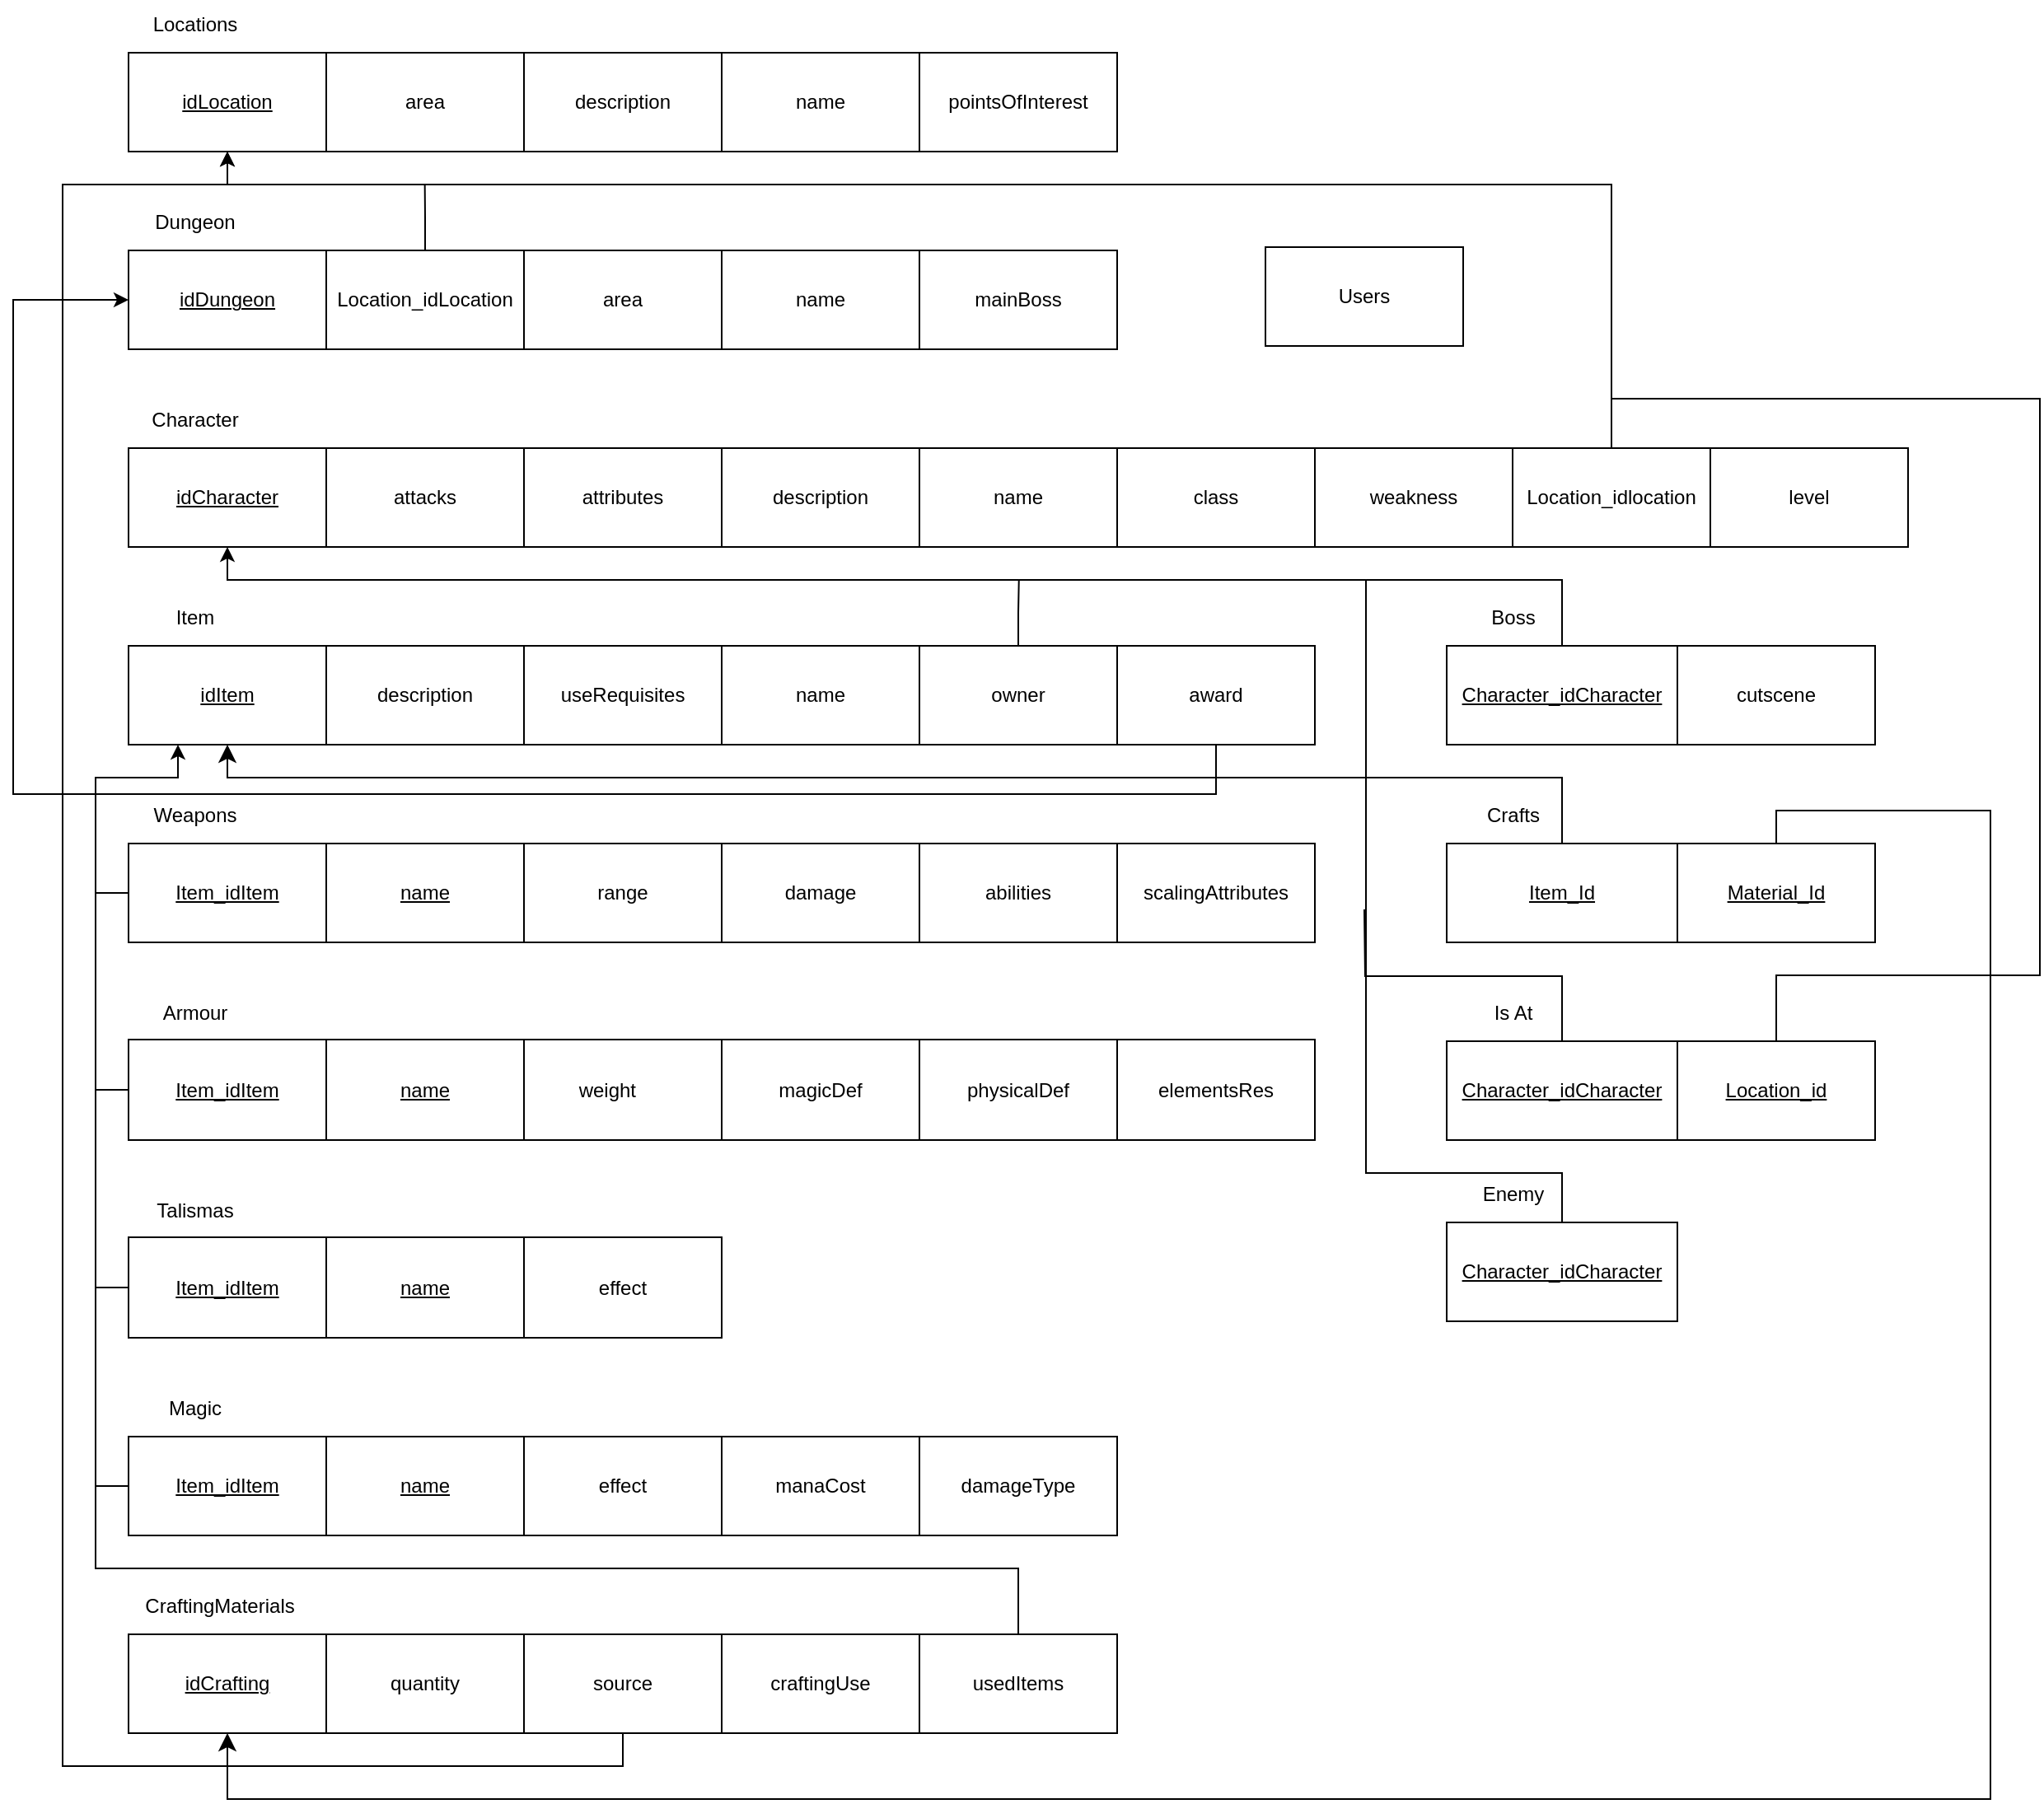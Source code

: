 <mxfile version="24.4.6" type="device">
  <diagram id="R2lEEEUBdFMjLlhIrx00" name="Page-1">
    <mxGraphModel dx="2249" dy="1911" grid="1" gridSize="10" guides="1" tooltips="1" connect="1" arrows="1" fold="1" page="1" pageScale="1" pageWidth="850" pageHeight="1100" math="0" shadow="0" extFonts="Permanent Marker^https://fonts.googleapis.com/css?family=Permanent+Marker">
      <root>
        <mxCell id="0" />
        <mxCell id="1" parent="0" />
        <mxCell id="tjL4641ZIOQCVREwr72X-2" value="&lt;u&gt;idCharacter&lt;/u&gt;" style="rounded=0;whiteSpace=wrap;html=1;" parent="1" vertex="1">
          <mxGeometry x="40" y="80" width="120" height="60" as="geometry" />
        </mxCell>
        <mxCell id="tjL4641ZIOQCVREwr72X-3" value="Character" style="text;html=1;align=center;verticalAlign=middle;resizable=0;points=[];autosize=1;strokeColor=none;fillColor=none;" parent="1" vertex="1">
          <mxGeometry x="40" y="48" width="80" height="30" as="geometry" />
        </mxCell>
        <mxCell id="tjL4641ZIOQCVREwr72X-4" value="attacks" style="rounded=0;whiteSpace=wrap;html=1;" parent="1" vertex="1">
          <mxGeometry x="160" y="80" width="120" height="60" as="geometry" />
        </mxCell>
        <mxCell id="tjL4641ZIOQCVREwr72X-5" value="attributes" style="rounded=0;whiteSpace=wrap;html=1;" parent="1" vertex="1">
          <mxGeometry x="280" y="80" width="120" height="60" as="geometry" />
        </mxCell>
        <mxCell id="tjL4641ZIOQCVREwr72X-6" value="description" style="rounded=0;whiteSpace=wrap;html=1;" parent="1" vertex="1">
          <mxGeometry x="400" y="80" width="120" height="60" as="geometry" />
        </mxCell>
        <mxCell id="tjL4641ZIOQCVREwr72X-7" value="name" style="rounded=0;whiteSpace=wrap;html=1;" parent="1" vertex="1">
          <mxGeometry x="520" y="80" width="120" height="60" as="geometry" />
        </mxCell>
        <mxCell id="tjL4641ZIOQCVREwr72X-8" value="Item" style="text;html=1;align=center;verticalAlign=middle;resizable=0;points=[];autosize=1;strokeColor=none;fillColor=none;" parent="1" vertex="1">
          <mxGeometry x="55" y="168" width="50" height="30" as="geometry" />
        </mxCell>
        <mxCell id="tjL4641ZIOQCVREwr72X-9" value="&lt;u&gt;idItem&lt;/u&gt;" style="rounded=0;whiteSpace=wrap;html=1;" parent="1" vertex="1">
          <mxGeometry x="40" y="200" width="120" height="60" as="geometry" />
        </mxCell>
        <mxCell id="tjL4641ZIOQCVREwr72X-10" value="description" style="rounded=0;whiteSpace=wrap;html=1;" parent="1" vertex="1">
          <mxGeometry x="160" y="200" width="120" height="60" as="geometry" />
        </mxCell>
        <mxCell id="tjL4641ZIOQCVREwr72X-11" value="useRequisites" style="rounded=0;whiteSpace=wrap;html=1;" parent="1" vertex="1">
          <mxGeometry x="280" y="200" width="120" height="60" as="geometry" />
        </mxCell>
        <mxCell id="tjL4641ZIOQCVREwr72X-12" value="name" style="rounded=0;whiteSpace=wrap;html=1;" parent="1" vertex="1">
          <mxGeometry x="400" y="200" width="120" height="60" as="geometry" />
        </mxCell>
        <mxCell id="tjL4641ZIOQCVREwr72X-15" value="Weapons" style="text;html=1;align=center;verticalAlign=middle;resizable=0;points=[];autosize=1;strokeColor=none;fillColor=none;" parent="1" vertex="1">
          <mxGeometry x="45" y="288" width="70" height="30" as="geometry" />
        </mxCell>
        <mxCell id="ZSU2yMdnMfYjr0uOL4E9-22" style="edgeStyle=orthogonalEdgeStyle;rounded=0;orthogonalLoop=1;jettySize=auto;html=1;exitX=0;exitY=0.5;exitDx=0;exitDy=0;endArrow=none;endFill=0;" parent="1" source="tjL4641ZIOQCVREwr72X-16" edge="1">
          <mxGeometry relative="1" as="geometry">
            <mxPoint x="20" y="330" as="targetPoint" />
          </mxGeometry>
        </mxCell>
        <mxCell id="tjL4641ZIOQCVREwr72X-16" value="&lt;u&gt;Item_idItem&lt;/u&gt;" style="rounded=0;whiteSpace=wrap;html=1;" parent="1" vertex="1">
          <mxGeometry x="40" y="320" width="120" height="60" as="geometry" />
        </mxCell>
        <mxCell id="tjL4641ZIOQCVREwr72X-17" value="range" style="rounded=0;whiteSpace=wrap;html=1;" parent="1" vertex="1">
          <mxGeometry x="280" y="320" width="120" height="60" as="geometry" />
        </mxCell>
        <mxCell id="tjL4641ZIOQCVREwr72X-18" value="damage" style="rounded=0;whiteSpace=wrap;html=1;" parent="1" vertex="1">
          <mxGeometry x="400" y="320" width="120" height="60" as="geometry" />
        </mxCell>
        <mxCell id="tjL4641ZIOQCVREwr72X-19" value="abilities" style="rounded=0;whiteSpace=wrap;html=1;" parent="1" vertex="1">
          <mxGeometry x="520" y="320" width="120" height="60" as="geometry" />
        </mxCell>
        <mxCell id="tjL4641ZIOQCVREwr72X-20" value="scalingAttributes" style="rounded=0;whiteSpace=wrap;html=1;" parent="1" vertex="1">
          <mxGeometry x="640" y="320" width="120" height="60" as="geometry" />
        </mxCell>
        <mxCell id="tjL4641ZIOQCVREwr72X-22" value="Armour" style="text;html=1;align=center;verticalAlign=middle;resizable=0;points=[];autosize=1;strokeColor=none;fillColor=none;" parent="1" vertex="1">
          <mxGeometry x="50" y="408" width="60" height="30" as="geometry" />
        </mxCell>
        <mxCell id="ZSU2yMdnMfYjr0uOL4E9-19" style="edgeStyle=orthogonalEdgeStyle;rounded=0;orthogonalLoop=1;jettySize=auto;html=1;exitX=0;exitY=0.5;exitDx=0;exitDy=0;entryX=0.25;entryY=1;entryDx=0;entryDy=0;" parent="1" source="tjL4641ZIOQCVREwr72X-23" target="tjL4641ZIOQCVREwr72X-9" edge="1">
          <mxGeometry relative="1" as="geometry">
            <Array as="points">
              <mxPoint x="20" y="469" />
              <mxPoint x="20" y="280" />
              <mxPoint x="70" y="280" />
            </Array>
          </mxGeometry>
        </mxCell>
        <mxCell id="tjL4641ZIOQCVREwr72X-23" value="&lt;u&gt;Item_idItem&lt;/u&gt;" style="rounded=0;whiteSpace=wrap;html=1;" parent="1" vertex="1">
          <mxGeometry x="40" y="439" width="120" height="61" as="geometry" />
        </mxCell>
        <mxCell id="tjL4641ZIOQCVREwr72X-24" value="weight&lt;span style=&quot;white-space: pre;&quot;&gt;&#x9;&lt;/span&gt;" style="rounded=0;whiteSpace=wrap;html=1;" parent="1" vertex="1">
          <mxGeometry x="280" y="439" width="120" height="61" as="geometry" />
        </mxCell>
        <mxCell id="tjL4641ZIOQCVREwr72X-25" value="magicDef" style="rounded=0;whiteSpace=wrap;html=1;" parent="1" vertex="1">
          <mxGeometry x="400" y="439" width="120" height="61" as="geometry" />
        </mxCell>
        <mxCell id="tjL4641ZIOQCVREwr72X-26" value="physicalDef" style="rounded=0;whiteSpace=wrap;html=1;" parent="1" vertex="1">
          <mxGeometry x="520" y="439" width="120" height="61" as="geometry" />
        </mxCell>
        <mxCell id="tjL4641ZIOQCVREwr72X-27" value="elementsRes" style="rounded=0;whiteSpace=wrap;html=1;" parent="1" vertex="1">
          <mxGeometry x="640" y="439" width="120" height="61" as="geometry" />
        </mxCell>
        <mxCell id="tjL4641ZIOQCVREwr72X-29" value="Talismas" style="text;html=1;align=center;verticalAlign=middle;resizable=0;points=[];autosize=1;strokeColor=none;fillColor=none;" parent="1" vertex="1">
          <mxGeometry x="45" y="528" width="70" height="30" as="geometry" />
        </mxCell>
        <mxCell id="ZSU2yMdnMfYjr0uOL4E9-20" style="edgeStyle=orthogonalEdgeStyle;rounded=0;orthogonalLoop=1;jettySize=auto;html=1;exitX=0;exitY=0.5;exitDx=0;exitDy=0;strokeColor=default;endArrow=none;endFill=0;" parent="1" source="tjL4641ZIOQCVREwr72X-30" edge="1">
          <mxGeometry relative="1" as="geometry">
            <mxPoint x="20" y="450" as="targetPoint" />
          </mxGeometry>
        </mxCell>
        <mxCell id="tjL4641ZIOQCVREwr72X-30" value="&lt;u&gt;Item_idItem&lt;/u&gt;" style="rounded=0;whiteSpace=wrap;html=1;" parent="1" vertex="1">
          <mxGeometry x="40" y="559" width="120" height="61" as="geometry" />
        </mxCell>
        <mxCell id="tjL4641ZIOQCVREwr72X-31" value="&lt;u&gt;name&lt;/u&gt;" style="rounded=0;whiteSpace=wrap;html=1;" parent="1" vertex="1">
          <mxGeometry x="160" y="559" width="120" height="61" as="geometry" />
        </mxCell>
        <mxCell id="ZSU2yMdnMfYjr0uOL4E9-21" style="edgeStyle=orthogonalEdgeStyle;rounded=0;orthogonalLoop=1;jettySize=auto;html=1;exitX=0;exitY=0.5;exitDx=0;exitDy=0;endArrow=none;endFill=0;" parent="1" source="tjL4641ZIOQCVREwr72X-36" edge="1">
          <mxGeometry relative="1" as="geometry">
            <mxPoint x="20" y="580" as="targetPoint" />
          </mxGeometry>
        </mxCell>
        <mxCell id="tjL4641ZIOQCVREwr72X-36" value="&lt;u&gt;Item_idItem&lt;/u&gt;" style="rounded=0;whiteSpace=wrap;html=1;" parent="1" vertex="1">
          <mxGeometry x="40" y="680" width="120" height="60" as="geometry" />
        </mxCell>
        <mxCell id="tjL4641ZIOQCVREwr72X-37" value="Magic" style="text;html=1;align=center;verticalAlign=middle;resizable=0;points=[];autosize=1;strokeColor=none;fillColor=none;" parent="1" vertex="1">
          <mxGeometry x="50" y="648" width="60" height="30" as="geometry" />
        </mxCell>
        <mxCell id="tjL4641ZIOQCVREwr72X-38" value="effect" style="rounded=0;whiteSpace=wrap;html=1;" parent="1" vertex="1">
          <mxGeometry x="280" y="680" width="120" height="60" as="geometry" />
        </mxCell>
        <mxCell id="tjL4641ZIOQCVREwr72X-39" value="manaCost" style="rounded=0;whiteSpace=wrap;html=1;" parent="1" vertex="1">
          <mxGeometry x="400" y="680" width="120" height="60" as="geometry" />
        </mxCell>
        <mxCell id="tjL4641ZIOQCVREwr72X-40" value="damageType" style="rounded=0;whiteSpace=wrap;html=1;" parent="1" vertex="1">
          <mxGeometry x="520" y="680" width="120" height="60" as="geometry" />
        </mxCell>
        <mxCell id="tjL4641ZIOQCVREwr72X-42" value="&lt;u&gt;idCrafting&lt;/u&gt;" style="rounded=0;whiteSpace=wrap;html=1;" parent="1" vertex="1">
          <mxGeometry x="40" y="800" width="120" height="60" as="geometry" />
        </mxCell>
        <mxCell id="tjL4641ZIOQCVREwr72X-43" value="CraftingMaterials" style="text;html=1;align=center;verticalAlign=middle;resizable=0;points=[];autosize=1;strokeColor=none;fillColor=none;" parent="1" vertex="1">
          <mxGeometry x="40" y="768" width="110" height="30" as="geometry" />
        </mxCell>
        <mxCell id="tjL4641ZIOQCVREwr72X-44" value="quantity" style="rounded=0;whiteSpace=wrap;html=1;" parent="1" vertex="1">
          <mxGeometry x="160" y="800" width="120" height="60" as="geometry" />
        </mxCell>
        <mxCell id="ZSU2yMdnMfYjr0uOL4E9-16" style="edgeStyle=orthogonalEdgeStyle;rounded=0;orthogonalLoop=1;jettySize=auto;html=1;exitX=0.5;exitY=1;exitDx=0;exitDy=0;entryX=0.5;entryY=1;entryDx=0;entryDy=0;" parent="1" source="tjL4641ZIOQCVREwr72X-45" target="tjL4641ZIOQCVREwr72X-52" edge="1">
          <mxGeometry relative="1" as="geometry">
            <Array as="points">
              <mxPoint x="340" y="880" />
              <mxPoint y="880" />
              <mxPoint y="-80" />
              <mxPoint x="100" y="-80" />
            </Array>
          </mxGeometry>
        </mxCell>
        <mxCell id="tjL4641ZIOQCVREwr72X-45" value="source" style="rounded=0;whiteSpace=wrap;html=1;" parent="1" vertex="1">
          <mxGeometry x="280" y="800" width="120" height="60" as="geometry" />
        </mxCell>
        <mxCell id="tjL4641ZIOQCVREwr72X-46" value="craftingUse" style="rounded=0;whiteSpace=wrap;html=1;" parent="1" vertex="1">
          <mxGeometry x="400" y="800" width="120" height="60" as="geometry" />
        </mxCell>
        <mxCell id="ZSU2yMdnMfYjr0uOL4E9-15" style="edgeStyle=orthogonalEdgeStyle;rounded=0;orthogonalLoop=1;jettySize=auto;html=1;exitX=0.5;exitY=0;exitDx=0;exitDy=0;endArrow=none;endFill=0;" parent="1" source="tjL4641ZIOQCVREwr72X-47" edge="1">
          <mxGeometry relative="1" as="geometry">
            <mxPoint x="20" y="700" as="targetPoint" />
            <Array as="points">
              <mxPoint x="580" y="760" />
              <mxPoint x="20" y="760" />
            </Array>
          </mxGeometry>
        </mxCell>
        <mxCell id="tjL4641ZIOQCVREwr72X-47" value="usedItems" style="rounded=0;whiteSpace=wrap;html=1;" parent="1" vertex="1">
          <mxGeometry x="520" y="800" width="120" height="60" as="geometry" />
        </mxCell>
        <mxCell id="tjL4641ZIOQCVREwr72X-52" value="&lt;u&gt;idLocation&lt;/u&gt;" style="rounded=0;whiteSpace=wrap;html=1;" parent="1" vertex="1">
          <mxGeometry x="40" y="-160" width="120" height="60" as="geometry" />
        </mxCell>
        <mxCell id="tjL4641ZIOQCVREwr72X-53" value="Locations" style="text;html=1;align=center;verticalAlign=middle;resizable=0;points=[];autosize=1;strokeColor=none;fillColor=none;" parent="1" vertex="1">
          <mxGeometry x="45" y="-192" width="70" height="30" as="geometry" />
        </mxCell>
        <mxCell id="tjL4641ZIOQCVREwr72X-54" value="area" style="rounded=0;whiteSpace=wrap;html=1;" parent="1" vertex="1">
          <mxGeometry x="160" y="-160" width="120" height="60" as="geometry" />
        </mxCell>
        <mxCell id="tjL4641ZIOQCVREwr72X-55" value="description" style="rounded=0;whiteSpace=wrap;html=1;" parent="1" vertex="1">
          <mxGeometry x="280" y="-160" width="120" height="60" as="geometry" />
        </mxCell>
        <mxCell id="tjL4641ZIOQCVREwr72X-56" value="name" style="rounded=0;whiteSpace=wrap;html=1;" parent="1" vertex="1">
          <mxGeometry x="400" y="-160" width="120" height="60" as="geometry" />
        </mxCell>
        <mxCell id="tjL4641ZIOQCVREwr72X-57" value="pointsOfInterest" style="rounded=0;whiteSpace=wrap;html=1;" parent="1" vertex="1">
          <mxGeometry x="520" y="-160" width="120" height="60" as="geometry" />
        </mxCell>
        <mxCell id="ZSU2yMdnMfYjr0uOL4E9-23" style="edgeStyle=orthogonalEdgeStyle;rounded=0;orthogonalLoop=1;jettySize=auto;html=1;exitX=0.5;exitY=0;exitDx=0;exitDy=0;entryX=0.5;entryY=1;entryDx=0;entryDy=0;" parent="1" source="tjL4641ZIOQCVREwr72X-60" target="tjL4641ZIOQCVREwr72X-2" edge="1">
          <mxGeometry relative="1" as="geometry">
            <Array as="points">
              <mxPoint x="910" y="160" />
              <mxPoint x="100" y="160" />
            </Array>
          </mxGeometry>
        </mxCell>
        <mxCell id="tjL4641ZIOQCVREwr72X-60" value="&lt;u&gt;Character_idCharacter&lt;/u&gt;" style="rounded=0;whiteSpace=wrap;html=1;" parent="1" vertex="1">
          <mxGeometry x="840" y="200" width="140" height="60" as="geometry" />
        </mxCell>
        <mxCell id="tjL4641ZIOQCVREwr72X-61" value="Boss" style="text;html=1;align=center;verticalAlign=middle;resizable=0;points=[];autosize=1;strokeColor=none;fillColor=none;" parent="1" vertex="1">
          <mxGeometry x="855" y="168" width="50" height="30" as="geometry" />
        </mxCell>
        <mxCell id="tjL4641ZIOQCVREwr72X-62" value="cutscene" style="rounded=0;whiteSpace=wrap;html=1;" parent="1" vertex="1">
          <mxGeometry x="980" y="200" width="120" height="60" as="geometry" />
        </mxCell>
        <mxCell id="ZSU2yMdnMfYjr0uOL4E9-1" value="class" style="rounded=0;whiteSpace=wrap;html=1;" parent="1" vertex="1">
          <mxGeometry x="640" y="80" width="120" height="60" as="geometry" />
        </mxCell>
        <mxCell id="ZSU2yMdnMfYjr0uOL4E9-2" value="weakness" style="rounded=0;whiteSpace=wrap;html=1;" parent="1" vertex="1">
          <mxGeometry x="760" y="80" width="120" height="60" as="geometry" />
        </mxCell>
        <mxCell id="ZSU2yMdnMfYjr0uOL4E9-24" style="edgeStyle=orthogonalEdgeStyle;rounded=0;orthogonalLoop=1;jettySize=auto;html=1;exitX=0.5;exitY=0;exitDx=0;exitDy=0;entryX=0.5;entryY=1;entryDx=0;entryDy=0;" parent="1" source="ZSU2yMdnMfYjr0uOL4E9-3" target="tjL4641ZIOQCVREwr72X-52" edge="1">
          <mxGeometry relative="1" as="geometry">
            <Array as="points">
              <mxPoint x="940" y="-80" />
              <mxPoint x="100" y="-80" />
            </Array>
          </mxGeometry>
        </mxCell>
        <mxCell id="ZSU2yMdnMfYjr0uOL4E9-3" value="Location_idlocation" style="rounded=0;whiteSpace=wrap;html=1;" parent="1" vertex="1">
          <mxGeometry x="880" y="80" width="120" height="60" as="geometry" />
        </mxCell>
        <mxCell id="ZSU2yMdnMfYjr0uOL4E9-4" value="level" style="rounded=0;whiteSpace=wrap;html=1;" parent="1" vertex="1">
          <mxGeometry x="1000" y="80" width="120" height="60" as="geometry" />
        </mxCell>
        <mxCell id="ZSU2yMdnMfYjr0uOL4E9-5" value="&lt;u&gt;idDungeon&lt;/u&gt;" style="rounded=0;whiteSpace=wrap;html=1;" parent="1" vertex="1">
          <mxGeometry x="40" y="-40" width="120" height="60" as="geometry" />
        </mxCell>
        <mxCell id="ZSU2yMdnMfYjr0uOL4E9-6" value="Dungeon" style="text;html=1;align=center;verticalAlign=middle;resizable=0;points=[];autosize=1;strokeColor=none;fillColor=none;" parent="1" vertex="1">
          <mxGeometry x="45" y="-72" width="70" height="30" as="geometry" />
        </mxCell>
        <mxCell id="ZSU2yMdnMfYjr0uOL4E9-26" style="edgeStyle=orthogonalEdgeStyle;rounded=0;orthogonalLoop=1;jettySize=auto;html=1;exitX=0.5;exitY=0;exitDx=0;exitDy=0;endArrow=none;endFill=0;" parent="1" source="ZSU2yMdnMfYjr0uOL4E9-7" edge="1">
          <mxGeometry relative="1" as="geometry">
            <mxPoint x="219.826" y="-80" as="targetPoint" />
          </mxGeometry>
        </mxCell>
        <mxCell id="ZSU2yMdnMfYjr0uOL4E9-7" value="Location_idLocation" style="rounded=0;whiteSpace=wrap;html=1;" parent="1" vertex="1">
          <mxGeometry x="160" y="-40" width="120" height="60" as="geometry" />
        </mxCell>
        <mxCell id="ZSU2yMdnMfYjr0uOL4E9-8" value="area" style="rounded=0;whiteSpace=wrap;html=1;" parent="1" vertex="1">
          <mxGeometry x="280" y="-40" width="120" height="60" as="geometry" />
        </mxCell>
        <mxCell id="ZSU2yMdnMfYjr0uOL4E9-9" value="name" style="rounded=0;whiteSpace=wrap;html=1;" parent="1" vertex="1">
          <mxGeometry x="400" y="-40" width="120" height="60" as="geometry" />
        </mxCell>
        <mxCell id="ZSU2yMdnMfYjr0uOL4E9-10" value="mainBoss" style="rounded=0;whiteSpace=wrap;html=1;" parent="1" vertex="1">
          <mxGeometry x="520" y="-40" width="120" height="60" as="geometry" />
        </mxCell>
        <mxCell id="ZSU2yMdnMfYjr0uOL4E9-11" value="effect" style="rounded=0;whiteSpace=wrap;html=1;" parent="1" vertex="1">
          <mxGeometry x="280" y="559" width="120" height="61" as="geometry" />
        </mxCell>
        <mxCell id="ZSU2yMdnMfYjr0uOL4E9-12" value="&lt;u&gt;name&lt;/u&gt;" style="rounded=0;whiteSpace=wrap;html=1;" parent="1" vertex="1">
          <mxGeometry x="160" y="680" width="120" height="60" as="geometry" />
        </mxCell>
        <mxCell id="ZSU2yMdnMfYjr0uOL4E9-13" value="&lt;u&gt;name&lt;/u&gt;" style="rounded=0;whiteSpace=wrap;html=1;" parent="1" vertex="1">
          <mxGeometry x="160" y="439" width="120" height="61" as="geometry" />
        </mxCell>
        <mxCell id="ZSU2yMdnMfYjr0uOL4E9-14" value="&lt;u&gt;name&lt;/u&gt;" style="rounded=0;whiteSpace=wrap;html=1;" parent="1" vertex="1">
          <mxGeometry x="160" y="320" width="120" height="60" as="geometry" />
        </mxCell>
        <mxCell id="ZSU2yMdnMfYjr0uOL4E9-28" style="edgeStyle=orthogonalEdgeStyle;rounded=0;orthogonalLoop=1;jettySize=auto;html=1;exitX=0.5;exitY=0;exitDx=0;exitDy=0;endArrow=none;endFill=0;" parent="1" source="ZSU2yMdnMfYjr0uOL4E9-27" edge="1">
          <mxGeometry relative="1" as="geometry">
            <mxPoint x="580.368" y="160" as="targetPoint" />
          </mxGeometry>
        </mxCell>
        <mxCell id="ZSU2yMdnMfYjr0uOL4E9-27" value="owner" style="rounded=0;whiteSpace=wrap;html=1;" parent="1" vertex="1">
          <mxGeometry x="520" y="200" width="120" height="60" as="geometry" />
        </mxCell>
        <mxCell id="ZSU2yMdnMfYjr0uOL4E9-30" style="edgeStyle=orthogonalEdgeStyle;rounded=0;orthogonalLoop=1;jettySize=auto;html=1;exitX=0.5;exitY=1;exitDx=0;exitDy=0;entryX=0;entryY=0.5;entryDx=0;entryDy=0;" parent="1" source="ZSU2yMdnMfYjr0uOL4E9-29" target="ZSU2yMdnMfYjr0uOL4E9-5" edge="1">
          <mxGeometry relative="1" as="geometry">
            <Array as="points">
              <mxPoint x="700" y="290" />
              <mxPoint x="-30" y="290" />
              <mxPoint x="-30" y="-10" />
            </Array>
          </mxGeometry>
        </mxCell>
        <mxCell id="ZSU2yMdnMfYjr0uOL4E9-29" value="award" style="rounded=0;whiteSpace=wrap;html=1;" parent="1" vertex="1">
          <mxGeometry x="640" y="200" width="120" height="60" as="geometry" />
        </mxCell>
        <mxCell id="PuZwZ3O-Ejt7XdEqL10G-1" style="edgeStyle=orthogonalEdgeStyle;rounded=0;orthogonalLoop=1;jettySize=auto;html=1;exitX=0.5;exitY=0;exitDx=0;exitDy=0;entryX=0.5;entryY=1;entryDx=0;entryDy=0;fontSize=12;startSize=8;endSize=8;" parent="1" source="BtCr32K9hSUPDEqNoKbr-1" target="tjL4641ZIOQCVREwr72X-9" edge="1">
          <mxGeometry relative="1" as="geometry">
            <Array as="points">
              <mxPoint x="910" y="280" />
              <mxPoint x="100" y="280" />
            </Array>
          </mxGeometry>
        </mxCell>
        <mxCell id="BtCr32K9hSUPDEqNoKbr-1" value="&lt;u&gt;Item_Id&lt;/u&gt;" style="rounded=0;whiteSpace=wrap;html=1;" parent="1" vertex="1">
          <mxGeometry x="840" y="320" width="140" height="60" as="geometry" />
        </mxCell>
        <mxCell id="PuZwZ3O-Ejt7XdEqL10G-2" style="edgeStyle=orthogonalEdgeStyle;rounded=0;orthogonalLoop=1;jettySize=auto;html=1;exitX=0.5;exitY=0;exitDx=0;exitDy=0;entryX=0.5;entryY=1;entryDx=0;entryDy=0;fontSize=12;startSize=8;endSize=8;" parent="1" source="BtCr32K9hSUPDEqNoKbr-2" target="tjL4641ZIOQCVREwr72X-42" edge="1">
          <mxGeometry relative="1" as="geometry">
            <Array as="points">
              <mxPoint x="1040" y="300" />
              <mxPoint x="1170" y="300" />
              <mxPoint x="1170" y="900" />
              <mxPoint x="100" y="900" />
            </Array>
          </mxGeometry>
        </mxCell>
        <mxCell id="BtCr32K9hSUPDEqNoKbr-2" value="&lt;u&gt;Material_Id&lt;/u&gt;" style="rounded=0;whiteSpace=wrap;html=1;" parent="1" vertex="1">
          <mxGeometry x="980" y="320" width="120" height="60" as="geometry" />
        </mxCell>
        <mxCell id="BtCr32K9hSUPDEqNoKbr-3" value="Crafts" style="text;html=1;align=center;verticalAlign=middle;resizable=0;points=[];autosize=1;strokeColor=none;fillColor=none;" parent="1" vertex="1">
          <mxGeometry x="850" y="288" width="60" height="30" as="geometry" />
        </mxCell>
        <mxCell id="BtCr32K9hSUPDEqNoKbr-11" style="edgeStyle=orthogonalEdgeStyle;rounded=0;orthogonalLoop=1;jettySize=auto;html=1;exitX=0.5;exitY=0;exitDx=0;exitDy=0;endArrow=none;endFill=0;" parent="1" source="BtCr32K9hSUPDEqNoKbr-4" edge="1">
          <mxGeometry relative="1" as="geometry">
            <mxPoint x="790" y="360" as="targetPoint" />
          </mxGeometry>
        </mxCell>
        <mxCell id="BtCr32K9hSUPDEqNoKbr-4" value="&lt;u&gt;Character_idCharacter&lt;/u&gt;" style="rounded=0;whiteSpace=wrap;html=1;" parent="1" vertex="1">
          <mxGeometry x="840" y="440" width="140" height="60" as="geometry" />
        </mxCell>
        <mxCell id="BtCr32K9hSUPDEqNoKbr-12" style="edgeStyle=orthogonalEdgeStyle;rounded=0;orthogonalLoop=1;jettySize=auto;html=1;exitX=0.5;exitY=0;exitDx=0;exitDy=0;endArrow=none;endFill=0;" parent="1" source="BtCr32K9hSUPDEqNoKbr-5" edge="1">
          <mxGeometry relative="1" as="geometry">
            <mxPoint x="940" y="-70" as="targetPoint" />
            <Array as="points">
              <mxPoint x="1040" y="400" />
              <mxPoint x="1200" y="400" />
              <mxPoint x="1200" y="50" />
              <mxPoint x="940" y="50" />
            </Array>
          </mxGeometry>
        </mxCell>
        <mxCell id="BtCr32K9hSUPDEqNoKbr-5" value="&lt;u&gt;Location_id&lt;/u&gt;" style="rounded=0;whiteSpace=wrap;html=1;" parent="1" vertex="1">
          <mxGeometry x="980" y="440" width="120" height="60" as="geometry" />
        </mxCell>
        <mxCell id="BtCr32K9hSUPDEqNoKbr-6" value="Is At" style="text;html=1;align=center;verticalAlign=middle;resizable=0;points=[];autosize=1;strokeColor=none;fillColor=none;" parent="1" vertex="1">
          <mxGeometry x="855" y="408" width="50" height="30" as="geometry" />
        </mxCell>
        <mxCell id="BtCr32K9hSUPDEqNoKbr-10" style="edgeStyle=orthogonalEdgeStyle;rounded=0;orthogonalLoop=1;jettySize=auto;html=1;exitX=0.5;exitY=0;exitDx=0;exitDy=0;endArrow=none;endFill=0;" parent="1" source="BtCr32K9hSUPDEqNoKbr-7" edge="1">
          <mxGeometry relative="1" as="geometry">
            <mxPoint x="790" y="160" as="targetPoint" />
            <Array as="points">
              <mxPoint x="910" y="520" />
              <mxPoint x="791" y="520" />
            </Array>
          </mxGeometry>
        </mxCell>
        <mxCell id="BtCr32K9hSUPDEqNoKbr-7" value="&lt;u&gt;Character_idCharacter&lt;/u&gt;" style="rounded=0;whiteSpace=wrap;html=1;" parent="1" vertex="1">
          <mxGeometry x="840" y="550" width="140" height="60" as="geometry" />
        </mxCell>
        <mxCell id="BtCr32K9hSUPDEqNoKbr-9" value="Enemy" style="text;html=1;align=center;verticalAlign=middle;resizable=0;points=[];autosize=1;strokeColor=none;fillColor=none;" parent="1" vertex="1">
          <mxGeometry x="850" y="518" width="60" height="30" as="geometry" />
        </mxCell>
        <mxCell id="lTxiRBohIcLwqggLyY10-1" value="Users" style="rounded=0;whiteSpace=wrap;html=1;" vertex="1" parent="1">
          <mxGeometry x="730" y="-42" width="120" height="60" as="geometry" />
        </mxCell>
      </root>
    </mxGraphModel>
  </diagram>
</mxfile>
